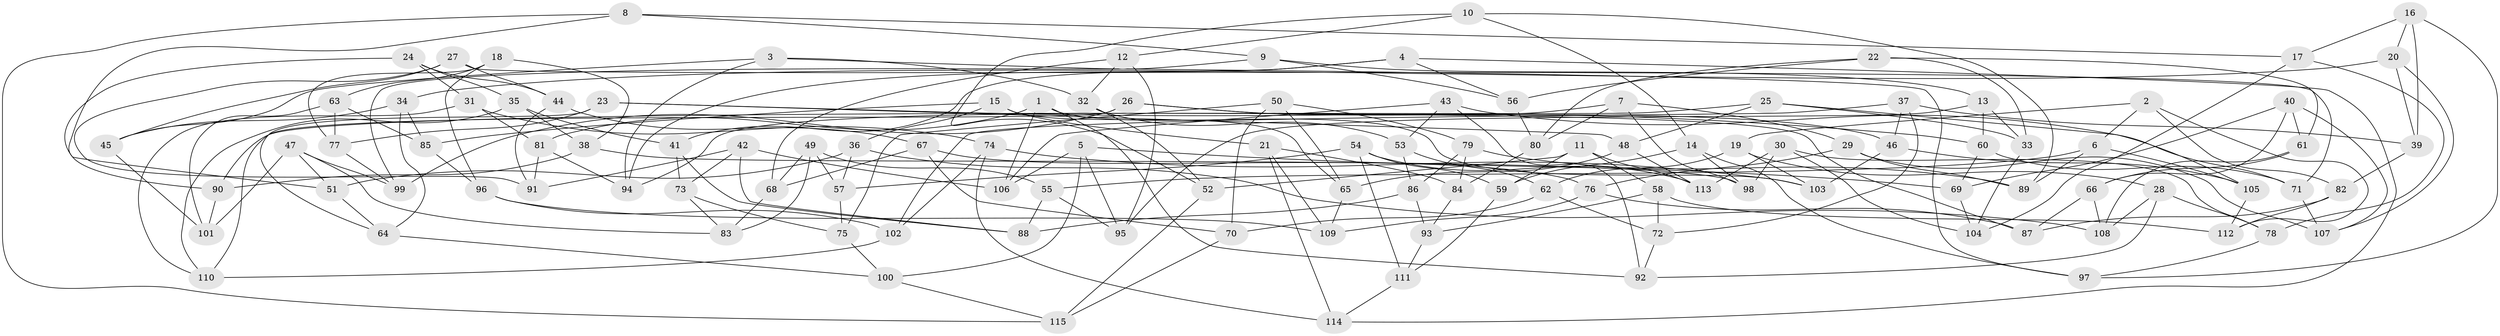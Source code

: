 // Generated by graph-tools (version 1.1) at 2025/11/02/27/25 16:11:44]
// undirected, 115 vertices, 230 edges
graph export_dot {
graph [start="1"]
  node [color=gray90,style=filled];
  1;
  2;
  3;
  4;
  5;
  6;
  7;
  8;
  9;
  10;
  11;
  12;
  13;
  14;
  15;
  16;
  17;
  18;
  19;
  20;
  21;
  22;
  23;
  24;
  25;
  26;
  27;
  28;
  29;
  30;
  31;
  32;
  33;
  34;
  35;
  36;
  37;
  38;
  39;
  40;
  41;
  42;
  43;
  44;
  45;
  46;
  47;
  48;
  49;
  50;
  51;
  52;
  53;
  54;
  55;
  56;
  57;
  58;
  59;
  60;
  61;
  62;
  63;
  64;
  65;
  66;
  67;
  68;
  69;
  70;
  71;
  72;
  73;
  74;
  75;
  76;
  77;
  78;
  79;
  80;
  81;
  82;
  83;
  84;
  85;
  86;
  87;
  88;
  89;
  90;
  91;
  92;
  93;
  94;
  95;
  96;
  97;
  98;
  99;
  100;
  101;
  102;
  103;
  104;
  105;
  106;
  107;
  108;
  109;
  110;
  111;
  112;
  113;
  114;
  115;
  1 -- 81;
  1 -- 103;
  1 -- 92;
  1 -- 106;
  2 -- 82;
  2 -- 19;
  2 -- 6;
  2 -- 112;
  3 -- 97;
  3 -- 32;
  3 -- 94;
  3 -- 45;
  4 -- 41;
  4 -- 94;
  4 -- 56;
  4 -- 114;
  5 -- 106;
  5 -- 69;
  5 -- 100;
  5 -- 95;
  6 -- 55;
  6 -- 105;
  6 -- 89;
  7 -- 94;
  7 -- 80;
  7 -- 29;
  7 -- 98;
  8 -- 17;
  8 -- 51;
  8 -- 115;
  8 -- 9;
  9 -- 13;
  9 -- 99;
  9 -- 56;
  10 -- 12;
  10 -- 52;
  10 -- 89;
  10 -- 14;
  11 -- 58;
  11 -- 59;
  11 -- 113;
  11 -- 52;
  12 -- 95;
  12 -- 32;
  12 -- 68;
  13 -- 33;
  13 -- 60;
  13 -- 95;
  14 -- 97;
  14 -- 98;
  14 -- 59;
  15 -- 65;
  15 -- 85;
  15 -- 36;
  15 -- 21;
  16 -- 97;
  16 -- 17;
  16 -- 39;
  16 -- 20;
  17 -- 78;
  17 -- 104;
  18 -- 96;
  18 -- 63;
  18 -- 77;
  18 -- 38;
  19 -- 28;
  19 -- 103;
  19 -- 62;
  20 -- 34;
  20 -- 107;
  20 -- 39;
  21 -- 84;
  21 -- 114;
  21 -- 109;
  22 -- 33;
  22 -- 56;
  22 -- 61;
  22 -- 80;
  23 -- 77;
  23 -- 48;
  23 -- 60;
  23 -- 64;
  24 -- 44;
  24 -- 31;
  24 -- 35;
  24 -- 90;
  25 -- 105;
  25 -- 48;
  25 -- 33;
  25 -- 90;
  26 -- 99;
  26 -- 46;
  26 -- 87;
  26 -- 110;
  27 -- 45;
  27 -- 91;
  27 -- 44;
  27 -- 71;
  28 -- 108;
  28 -- 78;
  28 -- 92;
  29 -- 89;
  29 -- 76;
  29 -- 107;
  30 -- 78;
  30 -- 113;
  30 -- 98;
  30 -- 104;
  31 -- 81;
  31 -- 74;
  31 -- 110;
  32 -- 53;
  32 -- 52;
  33 -- 104;
  34 -- 64;
  34 -- 45;
  34 -- 85;
  35 -- 38;
  35 -- 110;
  35 -- 41;
  36 -- 108;
  36 -- 57;
  36 -- 51;
  37 -- 72;
  37 -- 102;
  37 -- 39;
  37 -- 46;
  38 -- 98;
  38 -- 90;
  39 -- 82;
  40 -- 66;
  40 -- 61;
  40 -- 69;
  40 -- 107;
  41 -- 73;
  41 -- 88;
  42 -- 91;
  42 -- 88;
  42 -- 73;
  42 -- 106;
  43 -- 53;
  43 -- 71;
  43 -- 106;
  43 -- 92;
  44 -- 67;
  44 -- 91;
  45 -- 101;
  46 -- 105;
  46 -- 103;
  47 -- 101;
  47 -- 83;
  47 -- 99;
  47 -- 51;
  48 -- 113;
  48 -- 65;
  49 -- 55;
  49 -- 68;
  49 -- 83;
  49 -- 57;
  50 -- 79;
  50 -- 75;
  50 -- 65;
  50 -- 70;
  51 -- 64;
  52 -- 115;
  53 -- 86;
  53 -- 62;
  54 -- 111;
  54 -- 59;
  54 -- 113;
  54 -- 57;
  55 -- 95;
  55 -- 88;
  56 -- 80;
  57 -- 75;
  58 -- 112;
  58 -- 93;
  58 -- 72;
  59 -- 111;
  60 -- 69;
  60 -- 71;
  61 -- 66;
  61 -- 108;
  62 -- 70;
  62 -- 72;
  63 -- 77;
  63 -- 101;
  63 -- 85;
  64 -- 100;
  65 -- 109;
  66 -- 108;
  66 -- 87;
  67 -- 76;
  67 -- 68;
  67 -- 70;
  68 -- 83;
  69 -- 104;
  70 -- 115;
  71 -- 107;
  72 -- 92;
  73 -- 83;
  73 -- 75;
  74 -- 102;
  74 -- 114;
  74 -- 103;
  75 -- 100;
  76 -- 87;
  76 -- 109;
  77 -- 99;
  78 -- 97;
  79 -- 84;
  79 -- 86;
  79 -- 89;
  80 -- 84;
  81 -- 91;
  81 -- 94;
  82 -- 87;
  82 -- 112;
  84 -- 93;
  85 -- 96;
  86 -- 88;
  86 -- 93;
  90 -- 101;
  93 -- 111;
  96 -- 109;
  96 -- 102;
  100 -- 115;
  102 -- 110;
  105 -- 112;
  111 -- 114;
}
